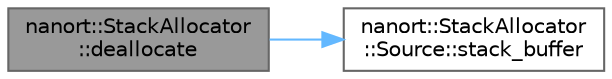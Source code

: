 digraph "nanort::StackAllocator::deallocate"
{
 // LATEX_PDF_SIZE
  bgcolor="transparent";
  edge [fontname=Helvetica,fontsize=10,labelfontname=Helvetica,labelfontsize=10];
  node [fontname=Helvetica,fontsize=10,shape=box,height=0.2,width=0.4];
  rankdir="LR";
  Node1 [label="nanort::StackAllocator\l::deallocate",height=0.2,width=0.4,color="gray40", fillcolor="grey60", style="filled", fontcolor="black",tooltip=" "];
  Node1 -> Node2 [color="steelblue1",style="solid"];
  Node2 [label="nanort::StackAllocator\l::Source::stack_buffer",height=0.2,width=0.4,color="grey40", fillcolor="white", style="filled",URL="$a01427.html#a7b32e78fcb2d7476011e4222abbc1943",tooltip=" "];
}

